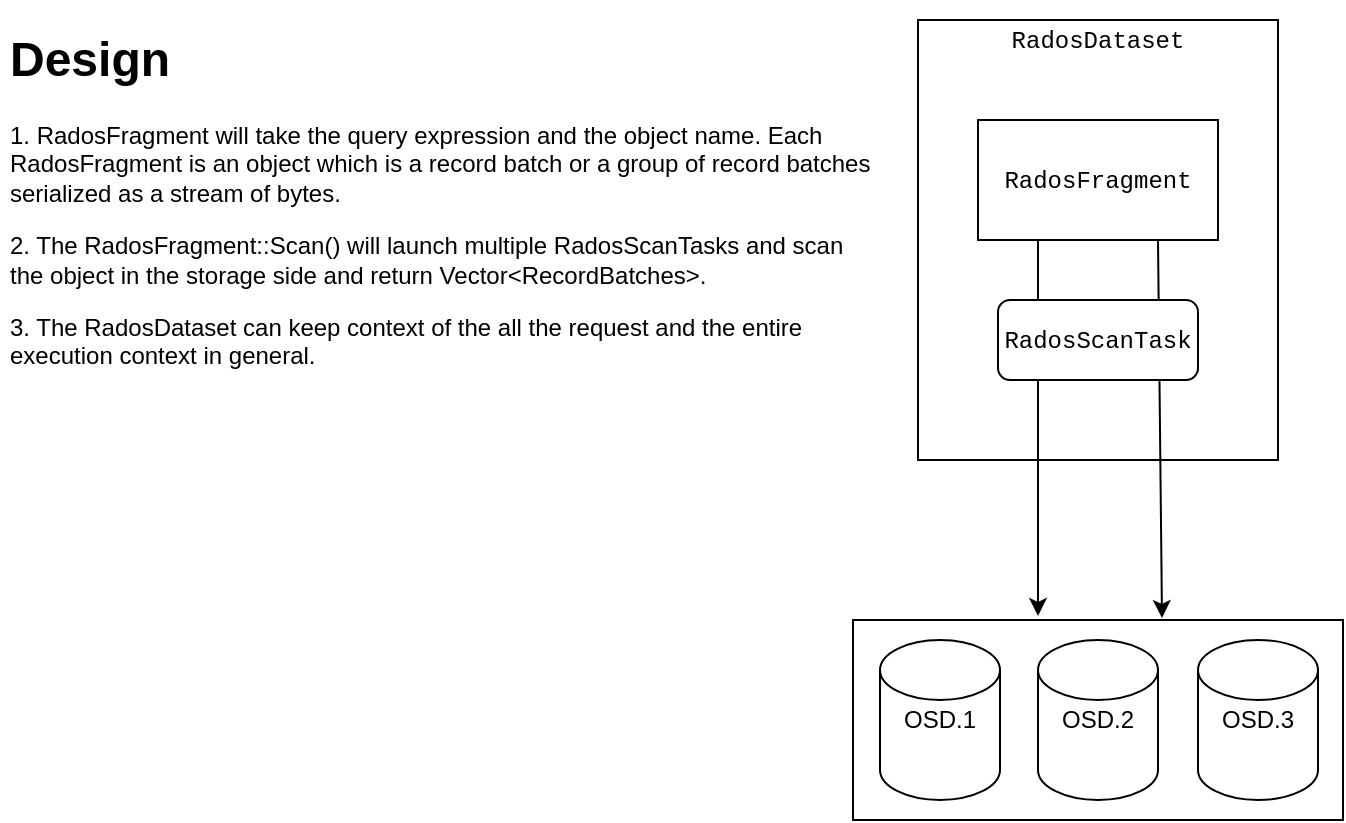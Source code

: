 <mxfile version="13.6.9" type="github">
  <diagram id="hxspNUqaLA8-96vzYpsR" name="Page-1">
    <mxGraphModel dx="946" dy="478" grid="1" gridSize="10" guides="1" tooltips="1" connect="1" arrows="1" fold="1" page="1" pageScale="1" pageWidth="827" pageHeight="1169" math="0" shadow="0">
      <root>
        <mxCell id="0" />
        <mxCell id="1" parent="0" />
        <mxCell id="cFWVLwaCDAjj0P3LfrQX-1" value="" style="rounded=0;whiteSpace=wrap;html=1;" parent="1" vertex="1">
          <mxGeometry x="520" y="40" width="180" height="220" as="geometry" />
        </mxCell>
        <mxCell id="cFWVLwaCDAjj0P3LfrQX-10" value="" style="endArrow=classic;html=1;exitX=0.25;exitY=1;exitDx=0;exitDy=0;" parent="1" source="cFWVLwaCDAjj0P3LfrQX-2" edge="1">
          <mxGeometry width="50" height="50" relative="1" as="geometry">
            <mxPoint x="390" y="300" as="sourcePoint" />
            <mxPoint x="580" y="338" as="targetPoint" />
          </mxGeometry>
        </mxCell>
        <mxCell id="cFWVLwaCDAjj0P3LfrQX-11" value="" style="endArrow=classic;html=1;exitX=0.75;exitY=1;exitDx=0;exitDy=0;" parent="1" source="cFWVLwaCDAjj0P3LfrQX-2" edge="1">
          <mxGeometry width="50" height="50" relative="1" as="geometry">
            <mxPoint x="390" y="300" as="sourcePoint" />
            <mxPoint x="642" y="339" as="targetPoint" />
          </mxGeometry>
        </mxCell>
        <mxCell id="cFWVLwaCDAjj0P3LfrQX-15" value="" style="rounded=1;whiteSpace=wrap;html=1;" parent="1" vertex="1">
          <mxGeometry x="560" y="180" width="100" height="40" as="geometry" />
        </mxCell>
        <mxCell id="cFWVLwaCDAjj0P3LfrQX-7" value="" style="rounded=0;whiteSpace=wrap;html=1;" parent="1" vertex="1">
          <mxGeometry x="487.5" y="340" width="245" height="100" as="geometry" />
        </mxCell>
        <mxCell id="cFWVLwaCDAjj0P3LfrQX-2" value="&lt;font face=&quot;Courier New&quot;&gt;RadosFragment&lt;/font&gt;" style="rounded=0;whiteSpace=wrap;html=1;" parent="1" vertex="1">
          <mxGeometry x="550" y="90" width="120" height="60" as="geometry" />
        </mxCell>
        <mxCell id="cFWVLwaCDAjj0P3LfrQX-4" value="OSD.3" style="shape=cylinder2;whiteSpace=wrap;html=1;boundedLbl=1;backgroundOutline=1;size=15;" parent="1" vertex="1">
          <mxGeometry x="660" y="350" width="60" height="80" as="geometry" />
        </mxCell>
        <mxCell id="cFWVLwaCDAjj0P3LfrQX-5" value="OSD.2" style="shape=cylinder2;whiteSpace=wrap;html=1;boundedLbl=1;backgroundOutline=1;size=15;" parent="1" vertex="1">
          <mxGeometry x="580" y="350" width="60" height="80" as="geometry" />
        </mxCell>
        <mxCell id="cFWVLwaCDAjj0P3LfrQX-6" value="OSD.1" style="shape=cylinder2;whiteSpace=wrap;html=1;boundedLbl=1;backgroundOutline=1;size=15;" parent="1" vertex="1">
          <mxGeometry x="501" y="350" width="60" height="80" as="geometry" />
        </mxCell>
        <mxCell id="cFWVLwaCDAjj0P3LfrQX-13" value="&lt;font face=&quot;Courier New&quot;&gt;RadosScanTask&lt;/font&gt;" style="text;html=1;strokeColor=none;fillColor=none;align=center;verticalAlign=middle;whiteSpace=wrap;rounded=0;" parent="1" vertex="1">
          <mxGeometry x="590" y="190" width="40" height="20" as="geometry" />
        </mxCell>
        <mxCell id="cFWVLwaCDAjj0P3LfrQX-19" value="&lt;h1&gt;Design&lt;/h1&gt;&lt;p&gt;1. RadosFragment will take the query expression and the object name. Each RadosFragment is an object which is a record batch or a group of record batches serialized as a stream of bytes.&lt;/p&gt;&lt;p&gt;2. The RadosFragment::Scan() will launch multiple RadosScanTasks and scan the object in the storage side and return Vector&amp;lt;RecordBatches&amp;gt;.&lt;/p&gt;&lt;p&gt;3. The RadosDataset can keep context of the all the request and the entire execution context in general.&lt;/p&gt;&lt;p&gt;&lt;br&gt;&lt;/p&gt;&lt;p&gt;&lt;br&gt;&lt;/p&gt;" style="text;html=1;strokeColor=none;fillColor=none;spacing=5;spacingTop=-20;whiteSpace=wrap;overflow=hidden;rounded=0;" parent="1" vertex="1">
          <mxGeometry x="61" y="40" width="440" height="200" as="geometry" />
        </mxCell>
        <mxCell id="cFWVLwaCDAjj0P3LfrQX-20" style="edgeStyle=orthogonalEdgeStyle;rounded=0;orthogonalLoop=1;jettySize=auto;html=1;exitX=0.5;exitY=1;exitDx=0;exitDy=0;" parent="1" source="cFWVLwaCDAjj0P3LfrQX-1" target="cFWVLwaCDAjj0P3LfrQX-1" edge="1">
          <mxGeometry relative="1" as="geometry" />
        </mxCell>
        <mxCell id="2LEkLQyBd8j-8Uhb3pVc-1" value="&lt;font face=&quot;Courier New&quot;&gt;RadosDataset&lt;/font&gt;" style="text;html=1;strokeColor=none;fillColor=none;align=center;verticalAlign=middle;whiteSpace=wrap;rounded=0;" parent="1" vertex="1">
          <mxGeometry x="590" y="40" width="40" height="20" as="geometry" />
        </mxCell>
      </root>
    </mxGraphModel>
  </diagram>
</mxfile>
